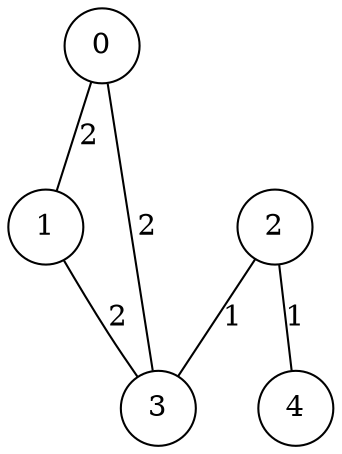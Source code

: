 graph qubit_interaction_graph {
    node [shape=circle];
    0 -- 1 [label=2];
    0 -- 3 [label=2];
    1 -- 3 [label=2];
    2 -- 4 [label=1];
    2 -- 3 [label=1];
}